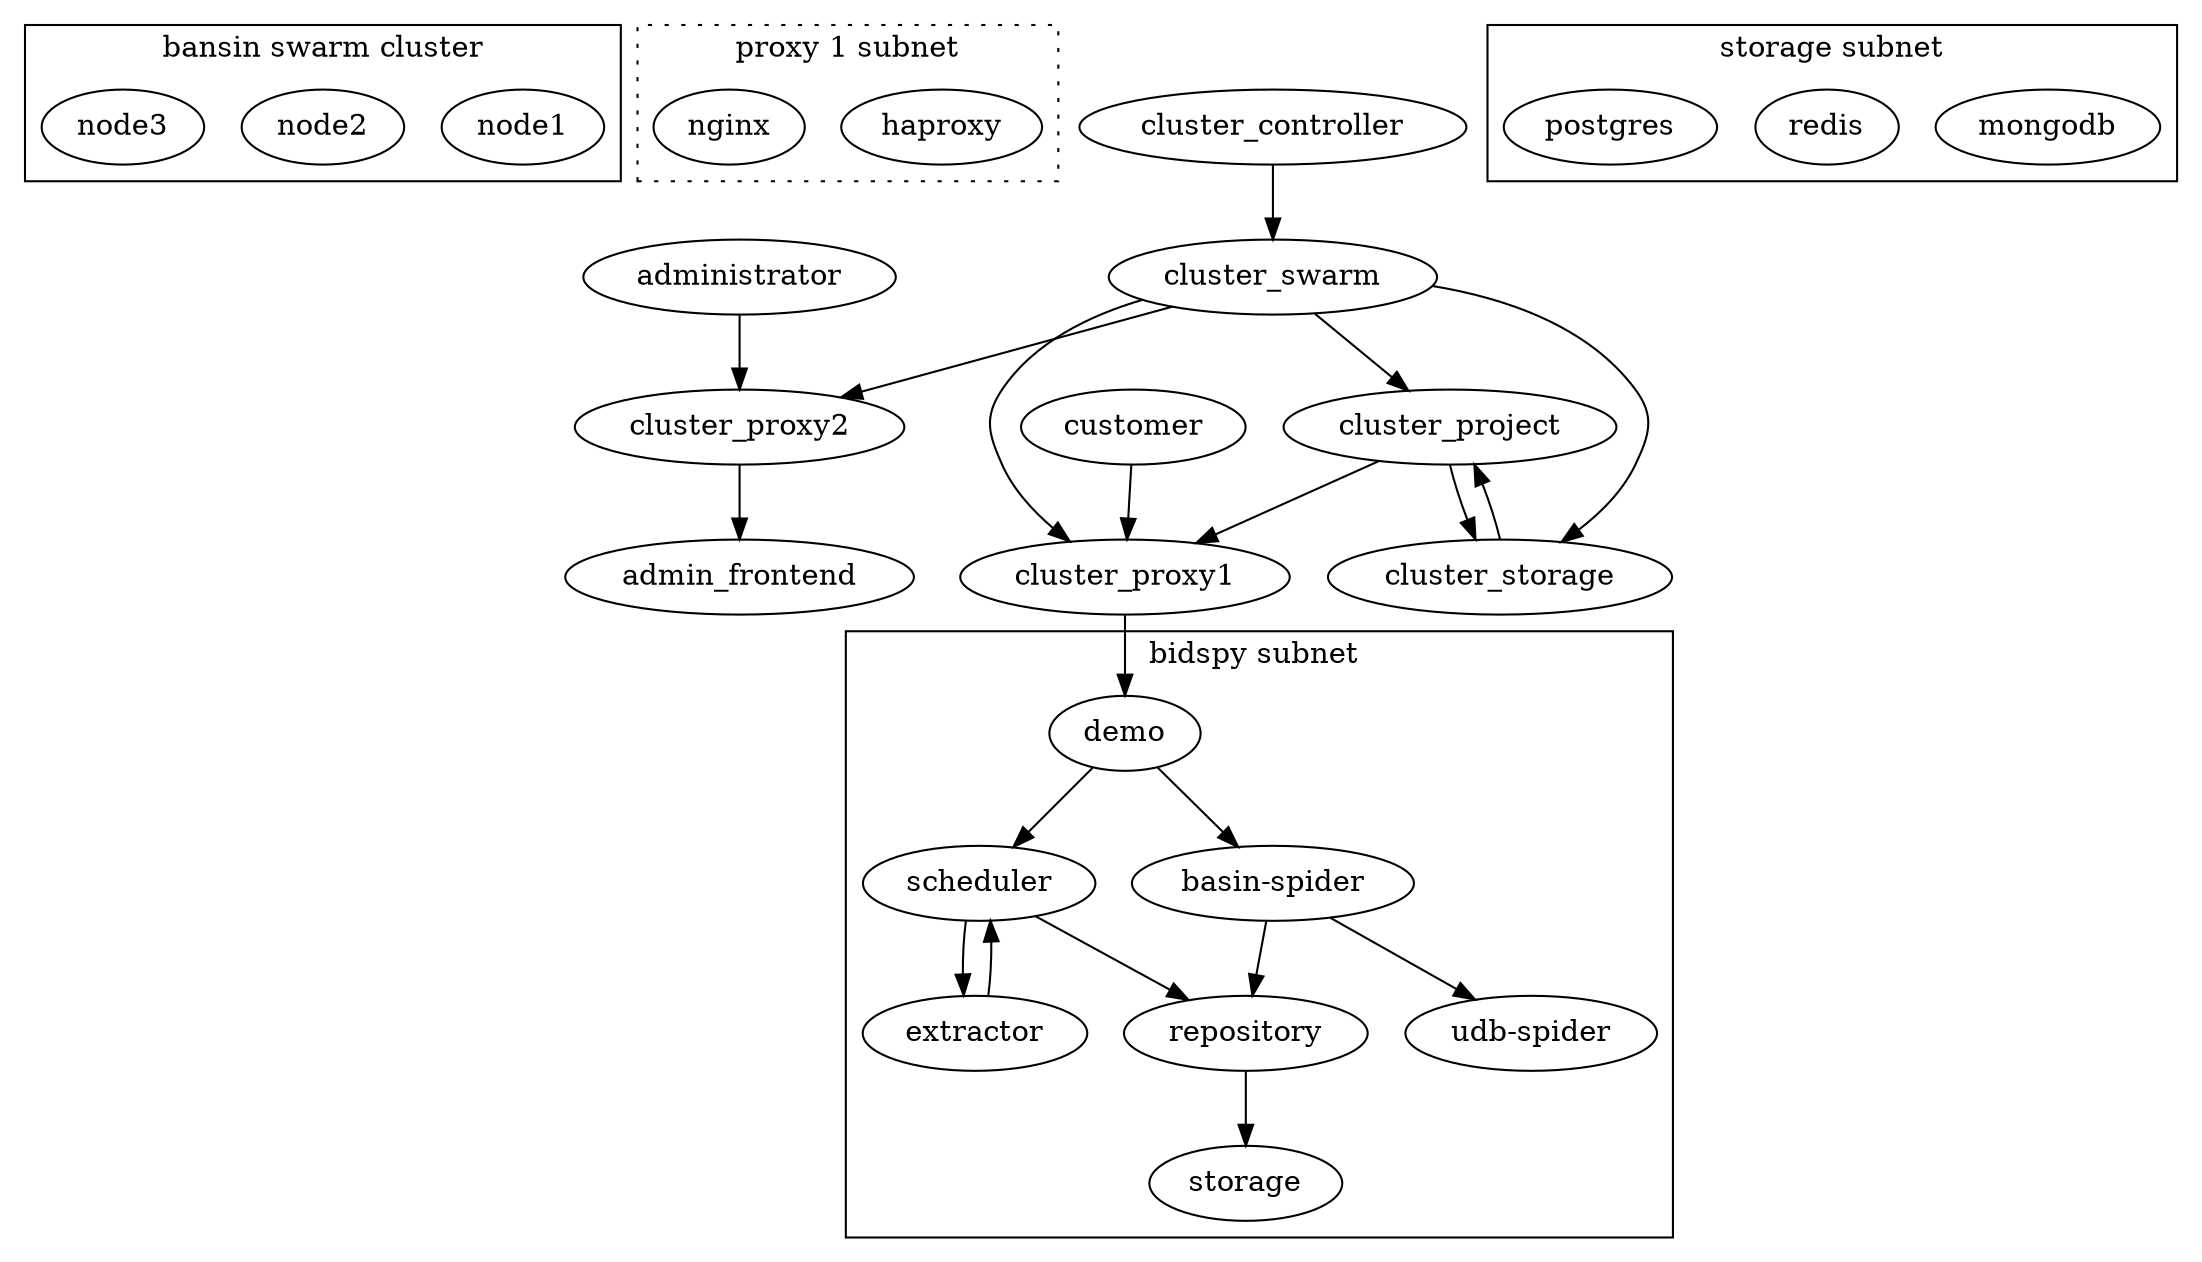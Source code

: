 digraph G {

    subgraph cluster_swarm {
        label = "bansin swarm cluster";
        "node1"
        "node2"
        "node3"
    }

   subgraph cluster_proxy1 {
        label = "proxy 1 subnet";
        "haproxy"
        "nginx"
        graph[style=dotted];
    }

   subgraph cluster_proxy2 {
        label = "proxy 2 subnet";
        "haproxy"
        "nginx"
        graph[style=dotted];
    }

   subgraph cluster_project {

        label = "bidspy subnet ";
        "demo"
        "extractor"
        "scheduler"
        "repository"
        "basin-spider"
        "udb-spider"


        "demo" -> "basin-spider"
        "demo" -> "scheduler"
        "extractor" -> "scheduler"
        "scheduler" -> "extractor"
        "scheduler" -> "repository"
        "basin-spider" -> "repository"
        "repository" -> "storage"
        "basin-spider" -> "udb-spider"

    }

    subgraph cluster_storage {
        label = "storage subnet";
        "mongodb"
        "redis"
        "postgres"
    }


    "cluster_controller" -> "cluster_swarm"  [lhead=cluster_swarm]
    "cluster_swarm" -> "cluster_proxy1"
    "cluster_swarm" -> "cluster_proxy2"
    "cluster_swarm" -> "cluster_project"
    "cluster_swarm" -> "cluster_storage"

    "administrator" -> "cluster_proxy2"
    "cluster_proxy2" -> "admin_frontend"
    "customer" -> "cluster_proxy1"
    "cluster_proxy1" -> "demo"
    "cluster_project" -> "cluster_proxy1"
    "cluster_project" -> "cluster_storage"
    "cluster_storage" -> "cluster_project"

}
